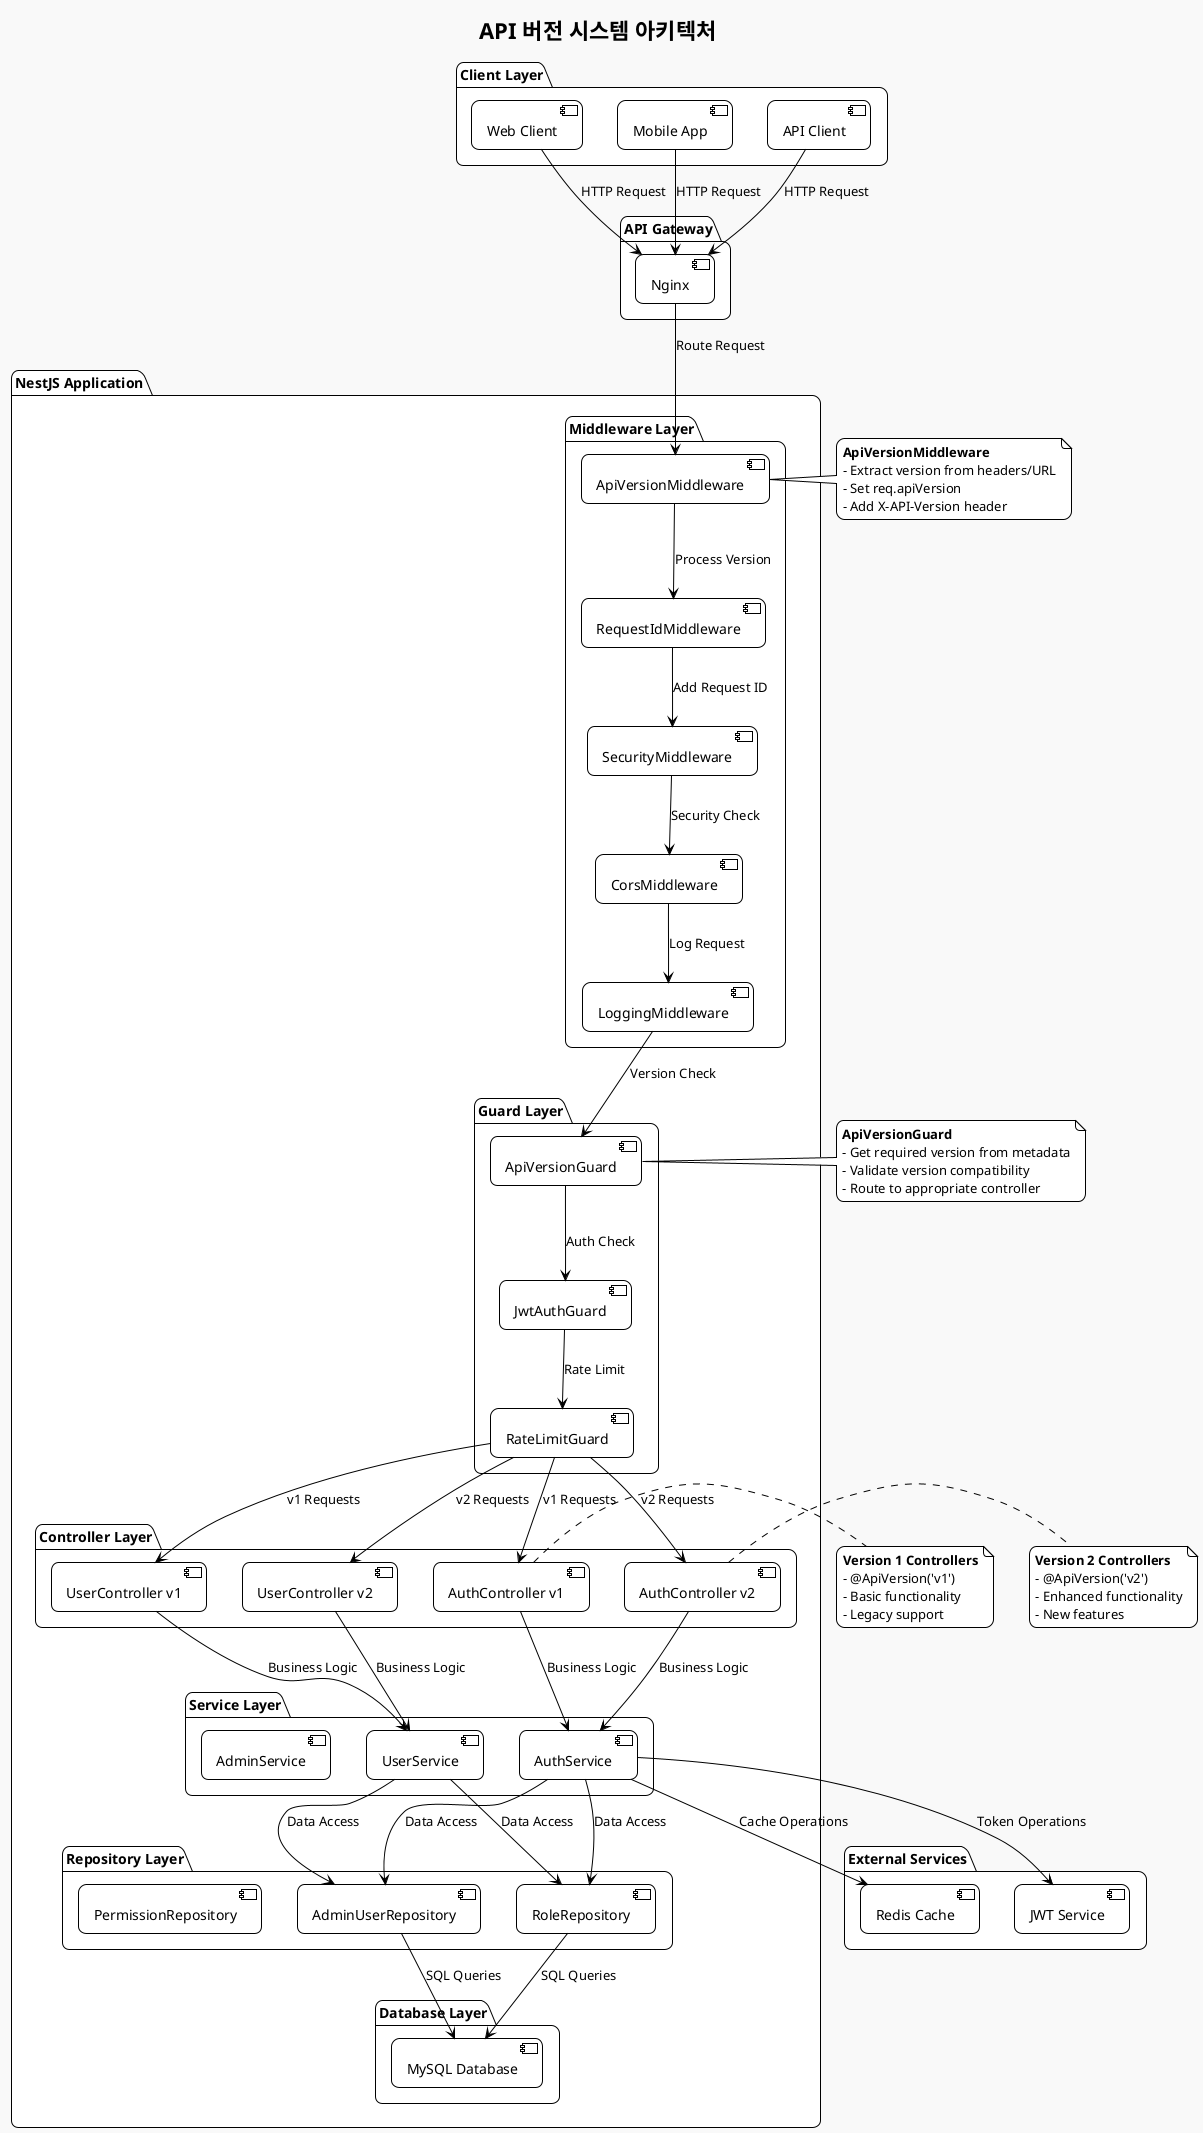 @startuml API_Version_Architecture
!theme plain
skinparam componentStyle uml2
skinparam shadowing false
skinparam roundcorner 15
skinparam monochrome true
skinparam backgroundColor #F9F9F9
skinparam ArrowColor Black
skinparam ArrowFontColor Black
skinparam defaultFontName "Nanum Gothic"

title API 버전 시스템 아키텍처

package "Client Layer" {
  [Web Client] as WC
  [Mobile App] as MA
  [API Client] as AC
}

package "API Gateway" {
  [Nginx] as NG
}

package "NestJS Application" {

  package "Middleware Layer" {
    [ApiVersionMiddleware] as AVM
    [RequestIdMiddleware] as RIM
    [SecurityMiddleware] as SM
    [CorsMiddleware] as CM
    [LoggingMiddleware] as LM
  }

  package "Guard Layer" {
    [ApiVersionGuard] as AVG
    [JwtAuthGuard] as JAG
    [RateLimitGuard] as RLG
  }

  package "Controller Layer" {
    [AuthController v1] as AC1
    [AuthController v2] as AC2
    [UserController v1] as UC1
    [UserController v2] as UC2
  }

  package "Service Layer" {
    [AuthService] as AS
    [UserService] as US
    [AdminService] as ADS
  }

  package "Repository Layer" {
    [AdminUserRepository] as AUR
    [RoleRepository] as RR
    [PermissionRepository] as PR
  }

  package "Database Layer" {
    [MySQL Database] as DB
  }
}

package "External Services" {
  [Redis Cache] as RC
  [JWT Service] as JS
}

' Client to Gateway
WC --> NG : HTTP Request
MA --> NG : HTTP Request
AC --> NG : HTTP Request

' Gateway to Application
NG --> AVM : Route Request

' Middleware Chain
AVM --> RIM : Process Version
RIM --> SM : Add Request ID
SM --> CM : Security Check
CM --> LM : Log Request

' Guard Chain
LM --> AVG : Version Check
AVG --> JAG : Auth Check
JAG --> RLG : Rate Limit

' Controller Routing
RLG --> AC1 : v1 Requests
RLG --> AC2 : v2 Requests
RLG --> UC1 : v1 Requests
RLG --> UC2 : v2 Requests

' Service Layer
AC1 --> AS : Business Logic
AC2 --> AS : Business Logic
UC1 --> US : Business Logic
UC2 --> US : Business Logic

' Repository Layer
AS --> AUR : Data Access
US --> AUR : Data Access
AS --> RR : Data Access
US --> RR : Data Access

' Database Access
AUR --> DB : SQL Queries
RR --> DB : SQL Queries

' External Services
AS --> RC : Cache Operations
AS --> JS : Token Operations

note right of AVM
**ApiVersionMiddleware**
- Extract version from headers/URL
- Set req.apiVersion
- Add X-API-Version header
end note

note right of AVG
**ApiVersionGuard**
- Get required version from metadata
- Validate version compatibility
- Route to appropriate controller
end note

note right of AC1
**Version 1 Controllers**
- @ApiVersion('v1')
- Basic functionality
- Legacy support
end note

note right of AC2
**Version 2 Controllers**
- @ApiVersion('v2')
- Enhanced functionality
- New features
end note

@enduml
